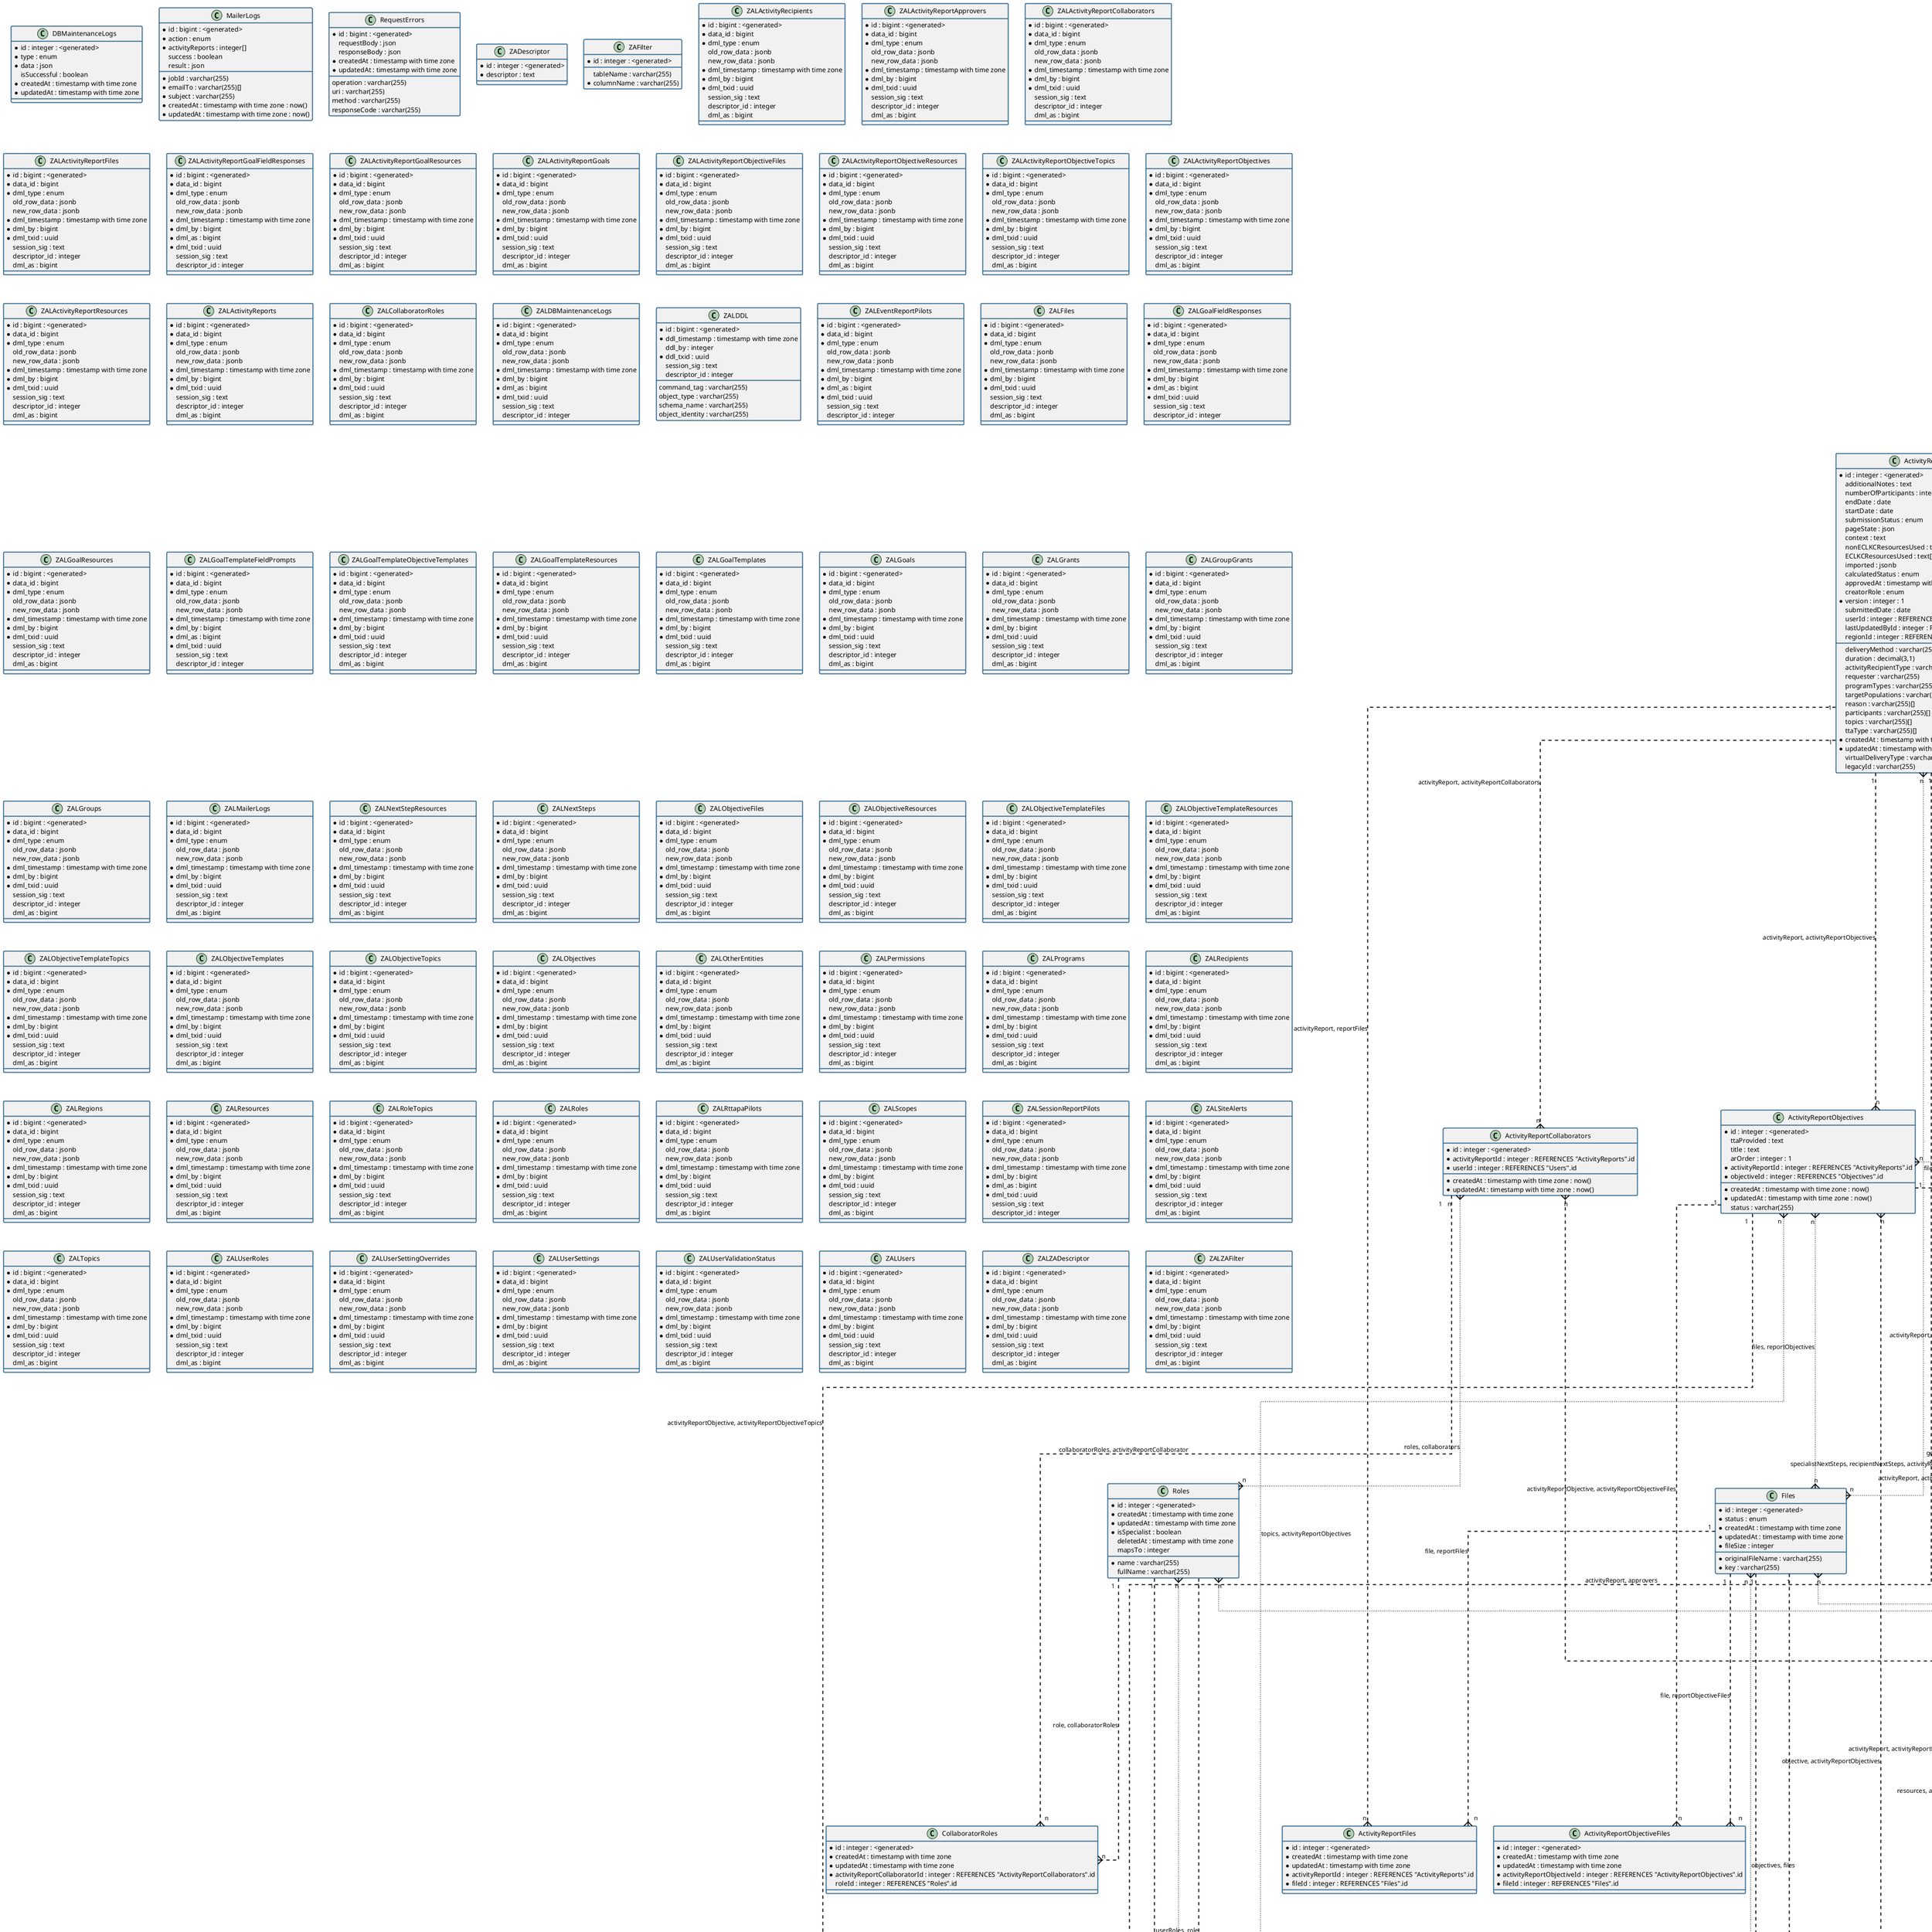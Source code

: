 @startuml
  ' avoid problems with angled crows feet
  skinparam linetype ortho
  skinparam class {
    BorderColor #336A90
    BorderThickness 2
  }
  ' Classes
  class ActivityRecipients{
 * id : integer : <generated>
 * createdAt : timestamp with time zone : now()
 * updatedAt : timestamp with time zone : now()
 * activityReportId : integer : REFERENCES "ActivityReports".id
 grantId : integer : REFERENCES "Grants".id
 otherEntityId : integer : REFERENCES "OtherEntities".id
}

class ActivityReportApprovers{
 * id : integer : <generated>
 status : enum
 note : text
 * createdAt : timestamp with time zone : now()
 * updatedAt : timestamp with time zone : now()
 deletedAt : timestamp with time zone
 * activityReportId : integer : REFERENCES "ActivityReports".id
 * userId : integer : REFERENCES "Users".id
}

class ActivityReportCollaborators{
 * id : integer : <generated>
 * createdAt : timestamp with time zone : now()
 * updatedAt : timestamp with time zone : now()
 * activityReportId : integer : REFERENCES "ActivityReports".id
 * userId : integer : REFERENCES "Users".id
}

class ActivityReportFiles{
 * id : integer : <generated>
 * createdAt : timestamp with time zone
 * updatedAt : timestamp with time zone
 * activityReportId : integer : REFERENCES "ActivityReports".id
 * fileId : integer : REFERENCES "Files".id
}

class ActivityReportGoalFieldResponses{
 * id : integer : <generated>
 response : text[]
 * createdAt : timestamp with time zone
 * updatedAt : timestamp with time zone
 * activityReportGoalId : integer : REFERENCES "ActivityReportGoals".id
 * goalTemplateFieldPromptId : integer : REFERENCES "GoalTemplateFieldPrompts".id
}

class ActivityReportGoalResources{
 * id : integer : <generated>
 sourceFields : enum[]
 * createdAt : timestamp with time zone
 * updatedAt : timestamp with time zone
 * activityReportGoalId : integer : REFERENCES "ActivityReportGoals".id
 * resourceId : integer : REFERENCES "Resources".id
}

class ActivityReportGoals{
 * id : integer : <generated>
 * createdAt : timestamp with time zone
 * updatedAt : timestamp with time zone
 name : text
 status : varchar(255)
 timeframe : text
 closeSuspendReason : enum
 closeSuspendContext : text
 endDate : date
 isRttapa : enum
 isActivelyEdited : boolean
 source : enum
 * activityReportId : integer : REFERENCES "ActivityReports".id
 * goalId : integer : REFERENCES "Goals".id
}

class ActivityReportObjectiveFiles{
 * id : integer : <generated>
 * createdAt : timestamp with time zone
 * updatedAt : timestamp with time zone
 * activityReportObjectiveId : integer : REFERENCES "ActivityReportObjectives".id
 * fileId : integer : REFERENCES "Files".id
}

class ActivityReportObjectiveResources{
 * id : integer : <generated>
 * createdAt : timestamp with time zone
 * updatedAt : timestamp with time zone
 sourceFields : enum[]
 * activityReportObjectiveId : integer : REFERENCES "ActivityReportObjectives".id
 * resourceId : integer : REFERENCES "Resources".id
}

class ActivityReportObjectiveTopics{
 * id : integer : <generated>
 * createdAt : timestamp with time zone
 * updatedAt : timestamp with time zone
 * activityReportObjectiveId : integer : REFERENCES "ActivityReportObjectives".id
 * topicId : integer : REFERENCES "Topics".id
}

class ActivityReportObjectives{
 * id : integer : <generated>
 * createdAt : timestamp with time zone : now()
 * updatedAt : timestamp with time zone : now()
 ttaProvided : text
 title : text
 status : varchar(255)
 arOrder : integer : 1
 * activityReportId : integer : REFERENCES "ActivityReports".id
 * objectiveId : integer : REFERENCES "Objectives".id
}

class ActivityReportResources{
 * id : integer : <generated>
 sourceFields : enum[]
 * createdAt : timestamp with time zone
 * updatedAt : timestamp with time zone
 * activityReportId : integer : REFERENCES "ActivityReports".id
 * resourceId : integer : REFERENCES "Resources".id
}

class ActivityReports{
 * id : integer : <generated>
 additionalNotes : text
 numberOfParticipants : integer
 deliveryMethod : varchar(255)
 duration : decimal(3,1)
 endDate : date
 startDate : date
 activityRecipientType : varchar(255)
 requester : varchar(255)
 submissionStatus : enum
 programTypes : varchar(255)[]
 targetPopulations : varchar(255)[]
 reason : varchar(255)[]
 participants : varchar(255)[]
 topics : varchar(255)[]
 ttaType : varchar(255)[]
 pageState : json
 * createdAt : timestamp with time zone : now()
 * updatedAt : timestamp with time zone : now()
 context : text
 nonECLKCResourcesUsed : text[]
 ECLKCResourcesUsed : text[]
 virtualDeliveryType : varchar(255)
 legacyId : varchar(255)
 imported : jsonb
 calculatedStatus : enum
 approvedAt : timestamp with time zone
 creatorRole : enum
 * version : integer : 1
 submittedDate : date
 userId : integer : REFERENCES "Users".id
 lastUpdatedById : integer : REFERENCES "Users".id
 regionId : integer : REFERENCES "Regions".id
}

class CollaboratorRoles{
 * id : integer : <generated>
 * createdAt : timestamp with time zone
 * updatedAt : timestamp with time zone
 * activityReportCollaboratorId : integer : REFERENCES "ActivityReportCollaborators".id
 roleId : integer : REFERENCES "Roles".id
}

class DBMaintenanceLogs{
 * id : integer : <generated>
 * type : enum
 * data : json
 isSuccessful : boolean
 * createdAt : timestamp with time zone
 * updatedAt : timestamp with time zone
}

class EventReportPilots{
 * id : integer : <generated>
 * ownerId : integer
 pocId : integer
 * collaboratorIds : integer[]
 * regionId : integer
 * createdAt : timestamp with time zone : CURRENT_TIMESTAMP
 * updatedAt : timestamp with time zone : CURRENT_TIMESTAMP
 * data : jsonb
}

class Files{
 * id : integer : <generated>
 * originalFileName : varchar(255)
 * key : varchar(255)
 * status : enum
 * createdAt : timestamp with time zone
 * updatedAt : timestamp with time zone
 * fileSize : integer
}

class GoalFieldResponses{
 * id : integer : <generated>
 response : text[]
 * createdAt : timestamp with time zone
 * updatedAt : timestamp with time zone
 * onAR : boolean
 * onApprovedAR : boolean
 * goalId : integer : REFERENCES "Goals".id
 * goalTemplateFieldPromptId : integer : REFERENCES "GoalTemplateFieldPrompts".id
}

class GoalResources{
 * id : integer : <generated>
 sourceFields : enum[]
 * createdAt : timestamp with time zone
 * updatedAt : timestamp with time zone
 * onAR : boolean : false
 * onApprovedAR : boolean : false
 * goalId : integer : REFERENCES "Goals".id
 * resourceId : integer : REFERENCES "Resources".id
}

class GoalTemplateFieldPrompts{
 * id : integer : <generated>
 * ordinal : integer
 * title : text
 * prompt : text
 hint : text
 caution : text
 fieldType : enum
 options : text[]
 validations : json
 * createdAt : timestamp with time zone
 * updatedAt : timestamp with time zone
 * goalTemplateId : integer : REFERENCES "GoalTemplates".id
}

class GoalTemplateObjectiveTemplates{
 * id : integer : <generated>
 * createdAt : timestamp with time zone
 * updatedAt : timestamp with time zone
 * goalTemplateId : integer : REFERENCES "GoalTemplates".id
 * objectiveTemplateId : integer : REFERENCES "ObjectiveTemplates".id
}

class GoalTemplateResources{
 * id : integer : <generated>
 sourceFields : enum[]
 * createdAt : timestamp with time zone
 * updatedAt : timestamp with time zone
 * goalTemplateId : integer : REFERENCES "GoalTemplates".id
 * resourceId : integer : REFERENCES "Resources".id
}

class GoalTemplates{
 * id : integer : <generated>
 * hash : text
 * templateName : text
 * creationMethod : enum
 * createdAt : timestamp with time zone
 * updatedAt : timestamp with time zone
 lastUsed : timestamp with time zone
 * templateNameModifiedAt : timestamp with time zone
 regionId : integer : REFERENCES "Regions".id
}

class Goals{
 * id : integer : <generated>
 name : text
 status : varchar(255)
 timeframe : text
 isFromSmartsheetTtaPlan : boolean
 * createdAt : timestamp with time zone
 * updatedAt : timestamp with time zone
 closeSuspendReason : enum
 closeSuspendContext : text
 endDate : date
 previousStatus : text
 * onApprovedAR : boolean
 firstNotStartedAt : timestamp with time zone
 lastNotStartedAt : timestamp with time zone
 firstInProgressAt : timestamp with time zone
 lastInProgressAt : timestamp with time zone
 firstCeasedSuspendedAt : timestamp with time zone
 lastCeasedSuspendedAt : timestamp with time zone
 firstClosedAt : timestamp with time zone
 lastClosedAt : timestamp with time zone
 firstCompletedAt : timestamp with time zone
 lastCompletedAt : timestamp with time zone
 createdVia : enum
 isRttapa : enum
 * onAR : boolean : false
 rtrOrder : integer : 1
 source : enum
 goalTemplateId : integer : REFERENCES "GoalTemplates".id
 * grantId : integer : REFERENCES "Grants".id
}

class Grants{
 * id : integer
 * number : varchar(255)
 status : varchar(255)
 startDate : timestamp with time zone
 endDate : timestamp with time zone
 * createdAt : timestamp with time zone : now()
 * updatedAt : timestamp with time zone : now()
 cdi : boolean : false
 programSpecialistName : varchar(255)
 programSpecialistEmail : varchar(255)
 grantSpecialistName : varchar(255)
 grantSpecialistEmail : varchar(255)
 stateCode : varchar(255)
 annualFundingMonth : varchar(255)
 deleted : boolean : false
 inactivationDate : timestamp with time zone
 inactivationReason : enum
 regionId : integer : REFERENCES "Regions".id
 * recipientId : integer : REFERENCES "Recipients".id
 oldGrantId : integer : REFERENCES "Grants".id
}

class GroupGrants{
 * id : integer : <generated>
 * createdAt : timestamp with time zone
 * updatedAt : timestamp with time zone
 * grantId : integer : REFERENCES "Grants".id
 * groupId : integer : REFERENCES "Groups".id
}

class Groups{
 * id : integer : <generated>
 name : text
 * createdAt : timestamp with time zone
 * updatedAt : timestamp with time zone
 isPublic : boolean
 * userId : integer : REFERENCES "Users".id
}

class MailerLogs{
 * id : bigint : <generated>
 * jobId : varchar(255)
 * emailTo : varchar(255)[]
 * action : enum
 * subject : varchar(255)
 * activityReports : integer[]
 success : boolean
 result : json
 * createdAt : timestamp with time zone : now()
 * updatedAt : timestamp with time zone : now()
}

class NextStepResources{
 * id : integer : <generated>
 sourceFields : enum[]
 * createdAt : timestamp with time zone
 * updatedAt : timestamp with time zone
 * nextStepId : integer : REFERENCES "NextSteps".id
 * resourceId : integer : REFERENCES "Resources".id
}

class NextSteps{
 * id : integer : <generated>
 * note : text
 * noteType : enum
 * createdAt : timestamp with time zone
 * updatedAt : timestamp with time zone
 completeDate : date
 * activityReportId : integer : REFERENCES "ActivityReports".id
}

class ObjectiveFiles{
 * id : integer : <generated>
 * createdAt : timestamp with time zone
 * updatedAt : timestamp with time zone
 * onAR : boolean : false
 * onApprovedAR : boolean : false
 * objectiveId : integer : REFERENCES "Objectives".id
 * fileId : integer : REFERENCES "Files".id
}

class ObjectiveResources{
 * id : integer : <generated>
 * createdAt : timestamp with time zone
 * updatedAt : timestamp with time zone
 * onAR : boolean : false
 * onApprovedAR : boolean : false
 sourceFields : enum[]
 * objectiveId : integer : REFERENCES "Objectives".id
 * resourceId : integer : REFERENCES "Resources".id
}

class ObjectiveTemplateFiles{
 * id : integer : <generated>
 * createdAt : timestamp with time zone
 * updatedAt : timestamp with time zone
 * objectiveTemplateId : integer : REFERENCES "ObjectiveTemplates".id
 * fileId : integer : REFERENCES "Files".id
}

class ObjectiveTemplateResources{
 * id : integer : <generated>
 * createdAt : timestamp with time zone
 * updatedAt : timestamp with time zone
 sourceFields : enum[]
 * objectiveTemplateId : integer : REFERENCES "ObjectiveTemplates".id
 * resourceId : integer : REFERENCES "Resources".id
}

class ObjectiveTemplateTopics{
 * id : integer : <generated>
 * createdAt : timestamp with time zone
 * updatedAt : timestamp with time zone
 * objectiveTemplateId : integer : REFERENCES "ObjectiveTemplates".id
 * topicId : integer : REFERENCES "Topics".id
}

class ObjectiveTemplates{
 * id : integer : <generated>
 * hash : text
 * templateTitle : text
 * creationMethod : enum
 * createdAt : timestamp with time zone
 * updatedAt : timestamp with time zone
 lastUsed : timestamp with time zone
 * templateTitleModifiedAt : timestamp with time zone
 regionId : integer : REFERENCES "Regions".id
}

class ObjectiveTopics{
 * id : integer : <generated>
 * createdAt : timestamp with time zone
 * updatedAt : timestamp with time zone
 * onAR : boolean : false
 * onApprovedAR : boolean : false
 * objectiveId : integer : REFERENCES "Objectives".id
 * topicId : integer : REFERENCES "Topics".id
}

class Objectives{
 * id : integer : <generated>
 title : text
 status : varchar(255)
 * createdAt : timestamp with time zone : now()
 * updatedAt : timestamp with time zone : now()
 * onApprovedAR : boolean
 firstNotStartedAt : timestamp with time zone
 lastNotStartedAt : timestamp with time zone
 firstInProgressAt : timestamp with time zone
 lastInProgressAt : timestamp with time zone
 firstCompleteAt : timestamp with time zone
 lastCompleteAt : timestamp with time zone
 firstSuspendedAt : timestamp with time zone
 lastSuspendedAt : timestamp with time zone
 rtrOrder : integer : 1
 createdVia : enum
 * onAR : boolean : false
 goalId : integer : REFERENCES "Goals".id
 objectiveTemplateId : integer : REFERENCES "ObjectiveTemplates".id
 otherEntityId : integer : REFERENCES "OtherEntities".id
}

class OtherEntities{
 * id : integer : <generated>
 * name : varchar(255)
 * createdAt : timestamp with time zone : now()
 * updatedAt : timestamp with time zone : now()
}

class Permissions{
 * id : integer : <generated>
 * createdAt : timestamp with time zone : now()
 * updatedAt : timestamp with time zone : now()
 * userId : integer : REFERENCES "Users".id
 * regionId : integer : REFERENCES "Regions".id
 * scopeId : integer : REFERENCES "Scopes".id
}

class Programs{
 * id : integer
 programType : varchar(255)
 startYear : varchar(255)
 startDate : varchar(255)
 endDate : varchar(255)
 status : varchar(255)
 name : varchar(255)
 * createdAt : timestamp with time zone : now()
 * updatedAt : timestamp with time zone : now()
 * grantId : integer : REFERENCES "Grants".id
}

class Recipients{
 * id : integer
 name : varchar(255)
 * createdAt : timestamp with time zone : now()
 * updatedAt : timestamp with time zone : now()
 recipientType : varchar(255)
 uei : varchar(255) : ''::character varying
 deleted : boolean : false
}

class Regions{
 * id : integer : <generated>
 * name : varchar(255)
}

class RequestErrors{
 * id : bigint : <generated>
 operation : varchar(255)
 uri : varchar(255)
 method : varchar(255)
 requestBody : json
 responseBody : json
 responseCode : varchar(255)
 * createdAt : timestamp with time zone
 * updatedAt : timestamp with time zone
}

class Resources{
 * id : integer : <generated>
 * url : text
 * domain : text
 * createdAt : timestamp with time zone
 * updatedAt : timestamp with time zone
 title : text
 metadata : jsonb
 metadataUpdatedAt : timestamp with time zone
}

class RoleTopics{
 * id : integer : <generated>
 * createdAt : timestamp with time zone
 * updatedAt : timestamp with time zone
 * roleId : integer : REFERENCES "Roles".id
 * topicId : integer : REFERENCES "Topics".id
}

class Roles{
 * id : integer : <generated>
 * name : varchar(255)
 fullName : varchar(255)
 * createdAt : timestamp with time zone
 * updatedAt : timestamp with time zone
 * isSpecialist : boolean
 deletedAt : timestamp with time zone
 mapsTo : integer
}

class RttapaPilots{
 * id : integer : <generated>
 notes : text
 goals : jsonb
 * createdAt : timestamp with time zone
 * updatedAt : timestamp with time zone
 * reviewDate : timestamp with time zone
 * userId : integer : REFERENCES "Users".id
 * recipientId : integer : REFERENCES "Recipients".id
 * regionId : integer : REFERENCES "Regions".id
}

class Scopes{
 * id : integer : <generated>
 * name : varchar(255)
 * description : varchar(255)
 * createdAt : timestamp with time zone : now()
 * updatedAt : timestamp with time zone : now()
}

class SessionReportPilots{
 * id : integer : <generated>
 * data : jsonb
 * createdAt : timestamp with time zone : CURRENT_TIMESTAMP
 * updatedAt : timestamp with time zone : CURRENT_TIMESTAMP
 * eventId : integer : REFERENCES "EventReportPilots".id
}

class SiteAlerts{
 * id : integer : <generated>
 * startDate : timestamp with time zone
 * endDate : timestamp with time zone
 * title : text
 * message : text
 status : enum
 variant : enum
 * createdAt : timestamp with time zone
 * updatedAt : timestamp with time zone
 * size : enum : 'standard'::"enum_SiteAlerts_size"
 * userId : integer : REFERENCES "Users".id
}

class Topics{
 * id : integer : <generated>
 * name : varchar(255)
 * createdAt : timestamp with time zone
 * updatedAt : timestamp with time zone
 deletedAt : timestamp with time zone
 mapsTo : integer
}

class UserRoles{
 * id : integer : <generated>
 * createdAt : timestamp with time zone
 * updatedAt : timestamp with time zone
 * userId : integer : REFERENCES "Users".id
 * roleId : integer : REFERENCES "Roles".id
}

class UserSettingOverrides{
 * id : integer : <generated>
 * value : jsonb
 * createdAt : timestamp with time zone
 * updatedAt : timestamp with time zone
 * userId : integer : REFERENCES "Users".id
 * userSettingId : integer : REFERENCES "UserSettings".id
}

class UserSettings{
 * id : integer : <generated>
 * class : varchar(255)
 * key : varchar(255)
 * default : jsonb
 * createdAt : timestamp with time zone
 * updatedAt : timestamp with time zone
}

class UserValidationStatus{
 * id : integer : <generated>
 * type : varchar(255)
 token : varchar(255)
 validatedAt : timestamp with time zone
 * createdAt : timestamp with time zone
 * updatedAt : timestamp with time zone
 * userId : integer : REFERENCES "Users".id
}

class Users{
 * id : integer : <generated>
 hsesUserId : varchar(255)
 name : varchar(255)
 phoneNumber : varchar(255)
 email : varchar(255)
 * createdAt : timestamp with time zone : now()
 * updatedAt : timestamp with time zone : now()
 * lastLogin : timestamp with time zone : now()
 * hsesUsername : varchar(255)
 hsesAuthorities : varchar(255)[]
 flags : enum[] : ARRAY[]::"enum_Users_flags"[]
 homeRegionId : integer : REFERENCES "Regions".id
}

class ZADescriptor{
 * id : integer : <generated>
 * descriptor : text
}

class ZAFilter{
 * id : integer : <generated>
 tableName : varchar(255)
 * columnName : varchar(255)
}

class ZALActivityRecipients{
 * id : bigint : <generated>
 * data_id : bigint
 * dml_type : enum
 old_row_data : jsonb
 new_row_data : jsonb
 * dml_timestamp : timestamp with time zone
 * dml_by : bigint
 * dml_txid : uuid
 session_sig : text
 descriptor_id : integer
 dml_as : bigint
}

class ZALActivityReportApprovers{
 * id : bigint : <generated>
 * data_id : bigint
 * dml_type : enum
 old_row_data : jsonb
 new_row_data : jsonb
 * dml_timestamp : timestamp with time zone
 * dml_by : bigint
 * dml_txid : uuid
 session_sig : text
 descriptor_id : integer
 dml_as : bigint
}

class ZALActivityReportCollaborators{
 * id : bigint : <generated>
 * data_id : bigint
 * dml_type : enum
 old_row_data : jsonb
 new_row_data : jsonb
 * dml_timestamp : timestamp with time zone
 * dml_by : bigint
 * dml_txid : uuid
 session_sig : text
 descriptor_id : integer
 dml_as : bigint
}

class ZALActivityReportFiles{
 * id : bigint : <generated>
 * data_id : bigint
 * dml_type : enum
 old_row_data : jsonb
 new_row_data : jsonb
 * dml_timestamp : timestamp with time zone
 * dml_by : bigint
 * dml_txid : uuid
 session_sig : text
 descriptor_id : integer
 dml_as : bigint
}

class ZALActivityReportGoalFieldResponses{
 * id : bigint : <generated>
 * data_id : bigint
 * dml_type : enum
 old_row_data : jsonb
 new_row_data : jsonb
 * dml_timestamp : timestamp with time zone
 * dml_by : bigint
 * dml_as : bigint
 * dml_txid : uuid
 session_sig : text
 descriptor_id : integer
}

class ZALActivityReportGoalResources{
 * id : bigint : <generated>
 * data_id : bigint
 * dml_type : enum
 old_row_data : jsonb
 new_row_data : jsonb
 * dml_timestamp : timestamp with time zone
 * dml_by : bigint
 * dml_txid : uuid
 session_sig : text
 descriptor_id : integer
 dml_as : bigint
}

class ZALActivityReportGoals{
 * id : bigint : <generated>
 * data_id : bigint
 * dml_type : enum
 old_row_data : jsonb
 new_row_data : jsonb
 * dml_timestamp : timestamp with time zone
 * dml_by : bigint
 * dml_txid : uuid
 session_sig : text
 descriptor_id : integer
 dml_as : bigint
}

class ZALActivityReportObjectiveFiles{
 * id : bigint : <generated>
 * data_id : bigint
 * dml_type : enum
 old_row_data : jsonb
 new_row_data : jsonb
 * dml_timestamp : timestamp with time zone
 * dml_by : bigint
 * dml_txid : uuid
 session_sig : text
 descriptor_id : integer
 dml_as : bigint
}

class ZALActivityReportObjectiveResources{
 * id : bigint : <generated>
 * data_id : bigint
 * dml_type : enum
 old_row_data : jsonb
 new_row_data : jsonb
 * dml_timestamp : timestamp with time zone
 * dml_by : bigint
 * dml_txid : uuid
 session_sig : text
 descriptor_id : integer
 dml_as : bigint
}

class ZALActivityReportObjectiveTopics{
 * id : bigint : <generated>
 * data_id : bigint
 * dml_type : enum
 old_row_data : jsonb
 new_row_data : jsonb
 * dml_timestamp : timestamp with time zone
 * dml_by : bigint
 * dml_txid : uuid
 session_sig : text
 descriptor_id : integer
 dml_as : bigint
}

class ZALActivityReportObjectives{
 * id : bigint : <generated>
 * data_id : bigint
 * dml_type : enum
 old_row_data : jsonb
 new_row_data : jsonb
 * dml_timestamp : timestamp with time zone
 * dml_by : bigint
 * dml_txid : uuid
 session_sig : text
 descriptor_id : integer
 dml_as : bigint
}

class ZALActivityReportResources{
 * id : bigint : <generated>
 * data_id : bigint
 * dml_type : enum
 old_row_data : jsonb
 new_row_data : jsonb
 * dml_timestamp : timestamp with time zone
 * dml_by : bigint
 * dml_txid : uuid
 session_sig : text
 descriptor_id : integer
 dml_as : bigint
}

class ZALActivityReports{
 * id : bigint : <generated>
 * data_id : bigint
 * dml_type : enum
 old_row_data : jsonb
 new_row_data : jsonb
 * dml_timestamp : timestamp with time zone
 * dml_by : bigint
 * dml_txid : uuid
 session_sig : text
 descriptor_id : integer
 dml_as : bigint
}

class ZALCollaboratorRoles{
 * id : bigint : <generated>
 * data_id : bigint
 * dml_type : enum
 old_row_data : jsonb
 new_row_data : jsonb
 * dml_timestamp : timestamp with time zone
 * dml_by : bigint
 * dml_txid : uuid
 session_sig : text
 descriptor_id : integer
 dml_as : bigint
}

class ZALDBMaintenanceLogs{
 * id : bigint : <generated>
 * data_id : bigint
 * dml_type : enum
 old_row_data : jsonb
 new_row_data : jsonb
 * dml_timestamp : timestamp with time zone
 * dml_by : bigint
 * dml_as : bigint
 * dml_txid : uuid
 session_sig : text
 descriptor_id : integer
}

class ZALDDL{
 * id : bigint : <generated>
 command_tag : varchar(255)
 object_type : varchar(255)
 schema_name : varchar(255)
 object_identity : varchar(255)
 * ddl_timestamp : timestamp with time zone
 ddl_by : integer
 * ddl_txid : uuid
 session_sig : text
 descriptor_id : integer
}

class ZALEventReportPilots{
 * id : bigint : <generated>
 * data_id : bigint
 * dml_type : enum
 old_row_data : jsonb
 new_row_data : jsonb
 * dml_timestamp : timestamp with time zone
 * dml_by : bigint
 * dml_as : bigint
 * dml_txid : uuid
 session_sig : text
 descriptor_id : integer
}

class ZALFiles{
 * id : bigint : <generated>
 * data_id : bigint
 * dml_type : enum
 old_row_data : jsonb
 new_row_data : jsonb
 * dml_timestamp : timestamp with time zone
 * dml_by : bigint
 * dml_txid : uuid
 session_sig : text
 descriptor_id : integer
 dml_as : bigint
}

class ZALGoalFieldResponses{
 * id : bigint : <generated>
 * data_id : bigint
 * dml_type : enum
 old_row_data : jsonb
 new_row_data : jsonb
 * dml_timestamp : timestamp with time zone
 * dml_by : bigint
 * dml_as : bigint
 * dml_txid : uuid
 session_sig : text
 descriptor_id : integer
}

class ZALGoalResources{
 * id : bigint : <generated>
 * data_id : bigint
 * dml_type : enum
 old_row_data : jsonb
 new_row_data : jsonb
 * dml_timestamp : timestamp with time zone
 * dml_by : bigint
 * dml_txid : uuid
 session_sig : text
 descriptor_id : integer
 dml_as : bigint
}

class ZALGoalTemplateFieldPrompts{
 * id : bigint : <generated>
 * data_id : bigint
 * dml_type : enum
 old_row_data : jsonb
 new_row_data : jsonb
 * dml_timestamp : timestamp with time zone
 * dml_by : bigint
 * dml_as : bigint
 * dml_txid : uuid
 session_sig : text
 descriptor_id : integer
}

class ZALGoalTemplateObjectiveTemplates{
 * id : bigint : <generated>
 * data_id : bigint
 * dml_type : enum
 old_row_data : jsonb
 new_row_data : jsonb
 * dml_timestamp : timestamp with time zone
 * dml_by : bigint
 * dml_txid : uuid
 session_sig : text
 descriptor_id : integer
 dml_as : bigint
}

class ZALGoalTemplateResources{
 * id : bigint : <generated>
 * data_id : bigint
 * dml_type : enum
 old_row_data : jsonb
 new_row_data : jsonb
 * dml_timestamp : timestamp with time zone
 * dml_by : bigint
 * dml_txid : uuid
 session_sig : text
 descriptor_id : integer
 dml_as : bigint
}

class ZALGoalTemplates{
 * id : bigint : <generated>
 * data_id : bigint
 * dml_type : enum
 old_row_data : jsonb
 new_row_data : jsonb
 * dml_timestamp : timestamp with time zone
 * dml_by : bigint
 * dml_txid : uuid
 session_sig : text
 descriptor_id : integer
 dml_as : bigint
}

class ZALGoals{
 * id : bigint : <generated>
 * data_id : bigint
 * dml_type : enum
 old_row_data : jsonb
 new_row_data : jsonb
 * dml_timestamp : timestamp with time zone
 * dml_by : bigint
 * dml_txid : uuid
 session_sig : text
 descriptor_id : integer
 dml_as : bigint
}

class ZALGrants{
 * id : bigint : <generated>
 * data_id : bigint
 * dml_type : enum
 old_row_data : jsonb
 new_row_data : jsonb
 * dml_timestamp : timestamp with time zone
 * dml_by : bigint
 * dml_txid : uuid
 session_sig : text
 descriptor_id : integer
 dml_as : bigint
}

class ZALGroupGrants{
 * id : bigint : <generated>
 * data_id : bigint
 * dml_type : enum
 old_row_data : jsonb
 new_row_data : jsonb
 * dml_timestamp : timestamp with time zone
 * dml_by : bigint
 * dml_txid : uuid
 session_sig : text
 descriptor_id : integer
 dml_as : bigint
}

class ZALGroups{
 * id : bigint : <generated>
 * data_id : bigint
 * dml_type : enum
 old_row_data : jsonb
 new_row_data : jsonb
 * dml_timestamp : timestamp with time zone
 * dml_by : bigint
 * dml_txid : uuid
 session_sig : text
 descriptor_id : integer
 dml_as : bigint
}

class ZALMailerLogs{
 * id : bigint : <generated>
 * data_id : bigint
 * dml_type : enum
 old_row_data : jsonb
 new_row_data : jsonb
 * dml_timestamp : timestamp with time zone
 * dml_by : bigint
 * dml_txid : uuid
 session_sig : text
 descriptor_id : integer
 dml_as : bigint
}

class ZALNextStepResources{
 * id : bigint : <generated>
 * data_id : bigint
 * dml_type : enum
 old_row_data : jsonb
 new_row_data : jsonb
 * dml_timestamp : timestamp with time zone
 * dml_by : bigint
 * dml_txid : uuid
 session_sig : text
 descriptor_id : integer
 dml_as : bigint
}

class ZALNextSteps{
 * id : bigint : <generated>
 * data_id : bigint
 * dml_type : enum
 old_row_data : jsonb
 new_row_data : jsonb
 * dml_timestamp : timestamp with time zone
 * dml_by : bigint
 * dml_txid : uuid
 session_sig : text
 descriptor_id : integer
 dml_as : bigint
}

class ZALObjectiveFiles{
 * id : bigint : <generated>
 * data_id : bigint
 * dml_type : enum
 old_row_data : jsonb
 new_row_data : jsonb
 * dml_timestamp : timestamp with time zone
 * dml_by : bigint
 * dml_txid : uuid
 session_sig : text
 descriptor_id : integer
 dml_as : bigint
}

class ZALObjectiveResources{
 * id : bigint : <generated>
 * data_id : bigint
 * dml_type : enum
 old_row_data : jsonb
 new_row_data : jsonb
 * dml_timestamp : timestamp with time zone
 * dml_by : bigint
 * dml_txid : uuid
 session_sig : text
 descriptor_id : integer
 dml_as : bigint
}

class ZALObjectiveTemplateFiles{
 * id : bigint : <generated>
 * data_id : bigint
 * dml_type : enum
 old_row_data : jsonb
 new_row_data : jsonb
 * dml_timestamp : timestamp with time zone
 * dml_by : bigint
 * dml_txid : uuid
 session_sig : text
 descriptor_id : integer
 dml_as : bigint
}

class ZALObjectiveTemplateResources{
 * id : bigint : <generated>
 * data_id : bigint
 * dml_type : enum
 old_row_data : jsonb
 new_row_data : jsonb
 * dml_timestamp : timestamp with time zone
 * dml_by : bigint
 * dml_txid : uuid
 session_sig : text
 descriptor_id : integer
 dml_as : bigint
}

class ZALObjectiveTemplateTopics{
 * id : bigint : <generated>
 * data_id : bigint
 * dml_type : enum
 old_row_data : jsonb
 new_row_data : jsonb
 * dml_timestamp : timestamp with time zone
 * dml_by : bigint
 * dml_txid : uuid
 session_sig : text
 descriptor_id : integer
 dml_as : bigint
}

class ZALObjectiveTemplates{
 * id : bigint : <generated>
 * data_id : bigint
 * dml_type : enum
 old_row_data : jsonb
 new_row_data : jsonb
 * dml_timestamp : timestamp with time zone
 * dml_by : bigint
 * dml_txid : uuid
 session_sig : text
 descriptor_id : integer
 dml_as : bigint
}

class ZALObjectiveTopics{
 * id : bigint : <generated>
 * data_id : bigint
 * dml_type : enum
 old_row_data : jsonb
 new_row_data : jsonb
 * dml_timestamp : timestamp with time zone
 * dml_by : bigint
 * dml_txid : uuid
 session_sig : text
 descriptor_id : integer
 dml_as : bigint
}

class ZALObjectives{
 * id : bigint : <generated>
 * data_id : bigint
 * dml_type : enum
 old_row_data : jsonb
 new_row_data : jsonb
 * dml_timestamp : timestamp with time zone
 * dml_by : bigint
 * dml_txid : uuid
 session_sig : text
 descriptor_id : integer
 dml_as : bigint
}

class ZALOtherEntities{
 * id : bigint : <generated>
 * data_id : bigint
 * dml_type : enum
 old_row_data : jsonb
 new_row_data : jsonb
 * dml_timestamp : timestamp with time zone
 * dml_by : bigint
 * dml_txid : uuid
 session_sig : text
 descriptor_id : integer
 dml_as : bigint
}

class ZALPermissions{
 * id : bigint : <generated>
 * data_id : bigint
 * dml_type : enum
 old_row_data : jsonb
 new_row_data : jsonb
 * dml_timestamp : timestamp with time zone
 * dml_by : bigint
 * dml_txid : uuid
 session_sig : text
 descriptor_id : integer
 dml_as : bigint
}

class ZALPrograms{
 * id : bigint : <generated>
 * data_id : bigint
 * dml_type : enum
 old_row_data : jsonb
 new_row_data : jsonb
 * dml_timestamp : timestamp with time zone
 * dml_by : bigint
 * dml_txid : uuid
 session_sig : text
 descriptor_id : integer
 dml_as : bigint
}

class ZALRecipients{
 * id : bigint : <generated>
 * data_id : bigint
 * dml_type : enum
 old_row_data : jsonb
 new_row_data : jsonb
 * dml_timestamp : timestamp with time zone
 * dml_by : bigint
 * dml_txid : uuid
 session_sig : text
 descriptor_id : integer
 dml_as : bigint
}

class ZALRegions{
 * id : bigint : <generated>
 * data_id : bigint
 * dml_type : enum
 old_row_data : jsonb
 new_row_data : jsonb
 * dml_timestamp : timestamp with time zone
 * dml_by : bigint
 * dml_txid : uuid
 session_sig : text
 descriptor_id : integer
 dml_as : bigint
}

class ZALResources{
 * id : bigint : <generated>
 * data_id : bigint
 * dml_type : enum
 old_row_data : jsonb
 new_row_data : jsonb
 * dml_timestamp : timestamp with time zone
 * dml_by : bigint
 * dml_txid : uuid
 session_sig : text
 descriptor_id : integer
 dml_as : bigint
}

class ZALRoleTopics{
 * id : bigint : <generated>
 * data_id : bigint
 * dml_type : enum
 old_row_data : jsonb
 new_row_data : jsonb
 * dml_timestamp : timestamp with time zone
 * dml_by : bigint
 * dml_txid : uuid
 session_sig : text
 descriptor_id : integer
 dml_as : bigint
}

class ZALRoles{
 * id : bigint : <generated>
 * data_id : bigint
 * dml_type : enum
 old_row_data : jsonb
 new_row_data : jsonb
 * dml_timestamp : timestamp with time zone
 * dml_by : bigint
 * dml_txid : uuid
 session_sig : text
 descriptor_id : integer
 dml_as : bigint
}

class ZALRttapaPilots{
 * id : bigint : <generated>
 * data_id : bigint
 * dml_type : enum
 old_row_data : jsonb
 new_row_data : jsonb
 * dml_timestamp : timestamp with time zone
 * dml_by : bigint
 * dml_txid : uuid
 session_sig : text
 descriptor_id : integer
 dml_as : bigint
}

class ZALScopes{
 * id : bigint : <generated>
 * data_id : bigint
 * dml_type : enum
 old_row_data : jsonb
 new_row_data : jsonb
 * dml_timestamp : timestamp with time zone
 * dml_by : bigint
 * dml_txid : uuid
 session_sig : text
 descriptor_id : integer
 dml_as : bigint
}

class ZALSessionReportPilots{
 * id : bigint : <generated>
 * data_id : bigint
 * dml_type : enum
 old_row_data : jsonb
 new_row_data : jsonb
 * dml_timestamp : timestamp with time zone
 * dml_by : bigint
 * dml_as : bigint
 * dml_txid : uuid
 session_sig : text
 descriptor_id : integer
}

class ZALSiteAlerts{
 * id : bigint : <generated>
 * data_id : bigint
 * dml_type : enum
 old_row_data : jsonb
 new_row_data : jsonb
 * dml_timestamp : timestamp with time zone
 * dml_by : bigint
 * dml_txid : uuid
 session_sig : text
 descriptor_id : integer
 dml_as : bigint
}

class ZALTopics{
 * id : bigint : <generated>
 * data_id : bigint
 * dml_type : enum
 old_row_data : jsonb
 new_row_data : jsonb
 * dml_timestamp : timestamp with time zone
 * dml_by : bigint
 * dml_txid : uuid
 session_sig : text
 descriptor_id : integer
 dml_as : bigint
}

class ZALUserRoles{
 * id : bigint : <generated>
 * data_id : bigint
 * dml_type : enum
 old_row_data : jsonb
 new_row_data : jsonb
 * dml_timestamp : timestamp with time zone
 * dml_by : bigint
 * dml_txid : uuid
 session_sig : text
 descriptor_id : integer
 dml_as : bigint
}

class ZALUserSettingOverrides{
 * id : bigint : <generated>
 * data_id : bigint
 * dml_type : enum
 old_row_data : jsonb
 new_row_data : jsonb
 * dml_timestamp : timestamp with time zone
 * dml_by : bigint
 * dml_txid : uuid
 session_sig : text
 descriptor_id : integer
 dml_as : bigint
}

class ZALUserSettings{
 * id : bigint : <generated>
 * data_id : bigint
 * dml_type : enum
 old_row_data : jsonb
 new_row_data : jsonb
 * dml_timestamp : timestamp with time zone
 * dml_by : bigint
 * dml_txid : uuid
 session_sig : text
 descriptor_id : integer
 dml_as : bigint
}

class ZALUserValidationStatus{
 * id : bigint : <generated>
 * data_id : bigint
 * dml_type : enum
 old_row_data : jsonb
 new_row_data : jsonb
 * dml_timestamp : timestamp with time zone
 * dml_by : bigint
 * dml_txid : uuid
 session_sig : text
 descriptor_id : integer
 dml_as : bigint
}

class ZALUsers{
 * id : bigint : <generated>
 * data_id : bigint
 * dml_type : enum
 old_row_data : jsonb
 new_row_data : jsonb
 * dml_timestamp : timestamp with time zone
 * dml_by : bigint
 * dml_txid : uuid
 session_sig : text
 descriptor_id : integer
 dml_as : bigint
}

class ZALZADescriptor{
 * id : bigint : <generated>
 * data_id : bigint
 * dml_type : enum
 old_row_data : jsonb
 new_row_data : jsonb
 * dml_timestamp : timestamp with time zone
 * dml_by : bigint
 * dml_txid : uuid
 session_sig : text
 descriptor_id : integer
 dml_as : bigint
}

class ZALZAFilter{
 * id : bigint : <generated>
 * data_id : bigint
 * dml_type : enum
 old_row_data : jsonb
 new_row_data : jsonb
 * dml_timestamp : timestamp with time zone
 * dml_by : bigint
 * dml_txid : uuid
 session_sig : text
 descriptor_id : integer
 dml_as : bigint
}


' Associations


ActivityReportCollaborators "1" --[#black,dashed,thickness=2]--{  "n" CollaboratorRoles : collaboratorRoles, activityReportCollaborator
ActivityReportGoals "1" --[#black,dashed,thickness=2]--{  "n" ActivityReportGoalFieldResponses : activityReportGoal, activityReportGoalFieldResponses
ActivityReportGoals "1" --[#black,dashed,thickness=2]--{  "n" ActivityReportGoalResources : activityReportGoal, activityReportGoalResources
ActivityReportObjectives "1" --[#black,dashed,thickness=2]--{  "n" ActivityReportObjectiveFiles : activityReportObjective, activityReportObjectiveFiles
ActivityReportObjectives "1" --[#black,dashed,thickness=2]--{  "n" ActivityReportObjectiveResources : activityReportObjective, activityReportObjectiveResources
ActivityReportObjectives "1" --[#black,dashed,thickness=2]--{  "n" ActivityReportObjectiveTopics : activityReportObjective, activityReportObjectiveTopics
ActivityReports "1" --[#black,dashed,thickness=2]--{  "n" ActivityRecipients : activityReport, activityRecipients
ActivityReports "1" --[#black,dashed,thickness=2]--{  "n" ActivityReportApprovers : activityReport, approvers
ActivityReports "1" --[#black,dashed,thickness=2]--{  "n" ActivityReportCollaborators : activityReport, activityReportCollaborators
ActivityReports "1" --[#black,dashed,thickness=2]--{  "n" ActivityReportFiles : activityReport, reportFiles
ActivityReports "1" --[#black,dashed,thickness=2]--{  "n" ActivityReportGoals : activityReport, activityReportGoals
ActivityReports "1" --[#black,dashed,thickness=2]--{  "n" ActivityReportObjectives : activityReport, activityReportObjectives
ActivityReports "1" --[#black,dashed,thickness=2]--{  "n" ActivityReportResources : activityReport, activityReportResources
ActivityReports "1" --[#black,dashed,thickness=2]--{  "n" NextSteps : specialistNextSteps, recipientNextSteps, activityReport
EventReportPilots "1" --[#black,dashed,thickness=2]--{  "n" SessionReportPilots : sessionReports, event
Files "1" --[#black,dashed,thickness=2]--{  "n" ActivityReportFiles : file, reportFiles
Files "1" --[#black,dashed,thickness=2]--{  "n" ActivityReportObjectiveFiles : file, reportObjectiveFiles
Files "1" --[#black,dashed,thickness=2]--{  "n" ObjectiveFiles : objectiveFiles, file
Files "1" --[#black,dashed,thickness=2]--{  "n" ObjectiveTemplateFiles : objectiveTemplateFiles, file
GoalTemplateFieldPrompts "1" --[#black,dashed,thickness=2]--{  "n" ActivityReportGoalFieldResponses : prompt, reportResponses
GoalTemplateFieldPrompts "1" --[#black,dashed,thickness=2]--{  "n" GoalFieldResponses : prompt, responses
GoalTemplates "1" --[#black,dashed,thickness=2]--{  "n" GoalTemplateFieldPrompts : goalTemplate, prompts
GoalTemplates "1" --[#black,dashed,thickness=2]--{  "n" GoalTemplateObjectiveTemplates : goalTemplate, goalTemplateObjectiveTemplates
GoalTemplates "1" --[#black,dashed,thickness=2]--{  "n" GoalTemplateResources : goalTemplate, goalTemplateResources
GoalTemplates "1" --[#black,dashed,thickness=2]--{  "n" Goals : goals, goalTemplate
Goals "1" --[#black,dashed,thickness=2]--{  "n" ActivityReportGoals : goal, activityReportGoals
Goals "1" --[#black,dashed,thickness=2]--{  "n" GoalFieldResponses : goal, responses
Goals "1" --[#black,dashed,thickness=2]--{  "n" GoalResources : goal, goalResources
Goals "1" --[#black,dashed,thickness=2]--{  "n" Objectives : objectives, goal
Grants "1" --[#black,dashed,thickness=2]--{  "n" ActivityRecipients : grant, activityRecipients
Grants "1" --[#black,dashed,thickness=2]--{  "n" Goals : grant, goals
Grants "1" --[#black,dashed,thickness=2]--{  "n" Grants : oldGrants, grant
Grants "1" --[#black,dashed,thickness=2]--{  "n" GroupGrants : groupGrants, grant
Grants "1" --[#black,dashed,thickness=2]--{  "n" Programs : programs, grant
Groups "1" --[#black,dashed,thickness=2]--{  "n" GroupGrants : group, groupGrants
NextSteps "1" --[#black,dashed,thickness=2]--{  "n" NextStepResources : nextStep, nextStepResources
ObjectiveTemplates "1" --[#black,dashed,thickness=2]--{  "n" GoalTemplateObjectiveTemplates : objectiveTemplate, goalTemplateObjectiveTemplates
ObjectiveTemplates "1" --[#black,dashed,thickness=2]--{  "n" ObjectiveTemplateFiles : objectiveTemplate, objectiveTemplateFiles
ObjectiveTemplates "1" --[#black,dashed,thickness=2]--{  "n" ObjectiveTemplateResources : objectiveTemplate, objectiveTemplateResources
ObjectiveTemplates "1" --[#black,dashed,thickness=2]--{  "n" ObjectiveTemplateTopics : objectiveTemplate, objectiveTemplateTopics
ObjectiveTemplates "1" --[#black,dashed,thickness=2]--{  "n" Objectives : objectives, objectiveTemplate
Objectives "1" --[#black,dashed,thickness=2]--{  "n" ActivityReportObjectives : objective, activityReportObjectives
Objectives "1" --[#black,dashed,thickness=2]--{  "n" ObjectiveFiles : objective, objectiveFiles
Objectives "1" --[#black,dashed,thickness=2]--{  "n" ObjectiveResources : objective, objectiveResources
Objectives "1" --[#black,dashed,thickness=2]--{  "n" ObjectiveTopics : objective, objectiveTopics
OtherEntities "1" --[#black,dashed,thickness=2]--{  "n" ActivityRecipients : otherEntity, activityRecipients
OtherEntities "1" --[#black,dashed,thickness=2]--{  "n" Objectives : otherEntity, objectives
Recipients "1" --[#black,dashed,thickness=2]--{  "n" Grants : recipient, grants
Recipients "1" --[#black,dashed,thickness=2]--{  "n" RttapaPilots : rttapaPilots, recipient
Regions "1" --[#black,dashed,thickness=2]--{  "n" ActivityReports : region, activityReports
Regions "1" --[#black,dashed,thickness=2]--{  "n" GoalTemplates : region, goalTemplates
Regions "1" --[#black,dashed,thickness=2]--{  "n" Grants : region, grants
Regions "1" --[#black,dashed,thickness=2]--{  "n" ObjectiveTemplates : region, objectiveTemplates
Regions "1" --[#black,dashed,thickness=2]--{  "n" Permissions : region, permissions
Regions "1" --[#black,dashed,thickness=2]--{  "n" RttapaPilots : rttapaPilots, region
Regions "1" --[#black,dashed,thickness=2]--{  "n" Users : users, homeRegion
Resources "1" --[#black,dashed,thickness=2]--{  "n" ActivityReportGoalResources : resource, activityReportGoalResources
Resources "1" --[#black,dashed,thickness=2]--{  "n" ActivityReportObjectiveResources : resource, activityReportObjectiveResources
Resources "1" --[#black,dashed,thickness=2]--{  "n" ActivityReportResources : resource, activityReportResources
Resources "1" --[#black,dashed,thickness=2]--{  "n" GoalResources : resource, goalResources
Resources "1" --[#black,dashed,thickness=2]--{  "n" GoalTemplateResources : resource, goalTemplateResources
Resources "1" --[#black,dashed,thickness=2]--{  "n" NextStepResources : resource, nextStepResources
Resources "1" --[#black,dashed,thickness=2]--{  "n" ObjectiveResources : resource, objectiveResources
Resources "1" --[#black,dashed,thickness=2]--{  "n" ObjectiveTemplateResources : resource, objectiveTemplateResources
Roles "1" --[#black,dashed,thickness=2]--{  "n" CollaboratorRoles : role, collaboratorRoles
Roles "1" --[#black,dashed,thickness=2]--{  "n" RoleTopics : role, roleTopics
Roles "1" --[#black,dashed,thickness=2]--{  "n" UserRoles : userRoles, role
Scopes "1" --[#black,dashed,thickness=2]--{  "n" Permissions : scope, permissions
Topics "1" --[#black,dashed,thickness=2]--{  "n" ActivityReportObjectiveTopics : topic, activityReportObjectiveTopics
Topics "1" --[#black,dashed,thickness=2]--{  "n" ObjectiveTemplateTopics : topic, objectiveTemplateTopics
Topics "1" --[#black,dashed,thickness=2]--{  "n" ObjectiveTopics : topic, objectiveTopics
Topics "1" --[#black,dashed,thickness=2]--{  "n" RoleTopics : topic, roleTopics
UserSettings "1" --[#black,dashed,thickness=2]--{  "n" UserSettingOverrides : setting, userSettingOverrides
Users "1" --[#black,dashed,thickness=2]--{  "n" ActivityReportApprovers : user, reportApprovers
Users "1" --[#black,dashed,thickness=2]--{  "n" ActivityReportCollaborators : user, reportCollaborators
Users "1" --[#black,dashed,thickness=2]--{  "n" ActivityReports : author, lastUpdatedBy, reports
Users "1" --[#black,dashed,thickness=2]--{  "n" Groups : user, groups
Users "1" --[#black,dashed,thickness=2]--{  "n" Permissions : user, permissions
Users "1" --[#black,dashed,thickness=2]--{  "n" RttapaPilots : user, rttapaPilots
Users "1" --[#black,dashed,thickness=2]--{  "n" SiteAlerts : creator, siteAlerts
Users "1" --[#black,dashed,thickness=2]--{  "n" UserRoles : user, userRoles
Users "1" --[#black,dashed,thickness=2]--{  "n" UserSettingOverrides : user, userSettingOverrides
Users "1" --[#black,dashed,thickness=2]--{  "n" UserValidationStatus : user, validationStatus

ActivityReportCollaborators "n" }--[#black,dotted,thickness=2]--{ "n" Roles : roles, collaborators
ActivityReportGoals "n" }--[#black,dotted,thickness=2]--{ "n" Resources : resources, activityReportGoals
ActivityReportObjectives "n" }--[#black,dotted,thickness=2]--{ "n" Files : files, reportObjectives
ActivityReportObjectives "n" }--[#black,dotted,thickness=2]--{ "n" Resources : resources, activityReportObjectives
ActivityReportObjectives "n" }--[#black,dotted,thickness=2]--{ "n" Topics : topics, activityReportObjectives
ActivityReports "n" }--[#black,dotted,thickness=2]--{ "n" Files : files, reports
ActivityReports "n" }--[#black,dotted,thickness=2]--{ "n" Goals : goals, activityReports
ActivityReports "n" }--[#black,dotted,thickness=2]--{ "n" Grants : grants, activityReports
ActivityReports "n" }--[#black,dotted,thickness=2]--{ "n" Objectives : objectivesWithoutGoals, objectivesWithGoals, objectives, activityReports
ActivityReports "n" }--[#black,dotted,thickness=2]--{ "n" OtherEntities : otherEntities, activityReports
ActivityReports "n" }--[#black,dotted,thickness=2]--{ "n" Resources : resources, activityReports
Files "n" }--[#black,dotted,thickness=2]--{ "n" ObjectiveTemplates : objectiveTemplates, files
Files "n" }--[#black,dotted,thickness=2]--{ "n" Objectives : objectives, files
GoalTemplateFieldPrompts "n" }--[#black,dotted,thickness=2]--{ "n" Goals : goals, prompts
GoalTemplates "n" }--[#black,dotted,thickness=2]--{ "n" ObjectiveTemplates : goalTemplates
GoalTemplates "n" }--[#black,dotted,thickness=2]--{ "n" Resources : resources, goalTemplates
Goals "n" }--[#black,dotted,thickness=2]--{ "n" Resources : resources, goals
Grants "n" }--[#black,dotted,thickness=2]--{ "n" Groups : groups, grants
NextSteps "n" }--[#black,dotted,thickness=2]--{ "n" Resources : resources, nextSteps
ObjectiveTemplates "n" }--[#black,dotted,thickness=2]--{ "n" Resources : resources, objectiveTemplates
ObjectiveTemplates "n" }--[#black,dotted,thickness=2]--{ "n" Topics : topics, objectiveTemplates
Objectives "n" }--[#black,dotted,thickness=2]--{ "n" Resources : resources, objectives
Objectives "n" }--[#black,dotted,thickness=2]--{ "n" Topics : topics, objectives
Regions "n" }--[#black,dotted,thickness=2]--{ "n" Scopes : scopes, regions
Roles "n" }--[#black,dotted,thickness=2]--{ "n" Topics : topics, roles
Roles "n" }--[#black,dotted,thickness=2]--{ "n" Users : users, roles
Scopes "n" }--[#black,dotted,thickness=2]--{ "n" Users : users, scopes

@enduml
